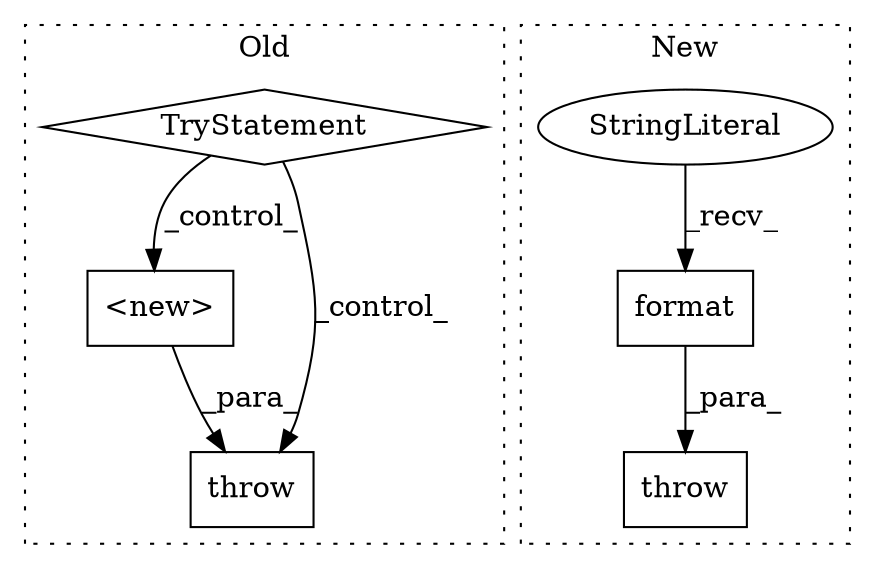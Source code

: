 digraph G {
subgraph cluster0 {
1 [label="<new>" a="14" s="1514" l="17" shape="box"];
4 [label="throw" a="53" s="1508" l="6" shape="box"];
6 [label="TryStatement" a="54" s="1077" l="4" shape="diamond"];
label = "Old";
style="dotted";
}
subgraph cluster1 {
2 [label="format" a="32" s="1529,1579" l="7,1" shape="box"];
3 [label="StringLiteral" a="45" s="1503" l="25" shape="ellipse"];
5 [label="throw" a="53" s="1486" l="6" shape="box"];
label = "New";
style="dotted";
}
1 -> 4 [label="_para_"];
2 -> 5 [label="_para_"];
3 -> 2 [label="_recv_"];
6 -> 1 [label="_control_"];
6 -> 4 [label="_control_"];
}